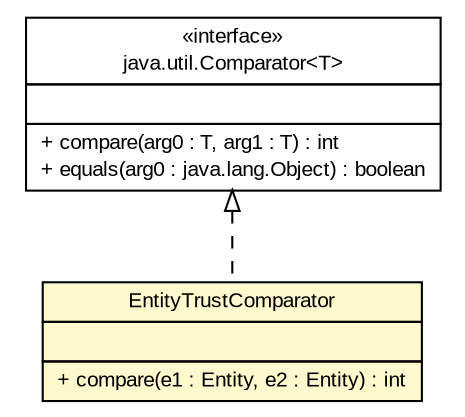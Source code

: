 #!/usr/local/bin/dot
#
# Class diagram 
# Generated by UMLGraph version 5.2 (http://www.umlgraph.org/)
#

digraph G {
	edge [fontname="arial",fontsize=10,labelfontname="arial",labelfontsize=10];
	node [fontname="arial",fontsize=10,shape=plaintext];
	nodesep=0.25;
	ranksep=0.5;
	// tud.iir.extraction.entity.EntityTrustComparator
	c24417 [label=<<table title="tud.iir.extraction.entity.EntityTrustComparator" border="0" cellborder="1" cellspacing="0" cellpadding="2" port="p" bgcolor="lemonChiffon" href="./EntityTrustComparator.html">
		<tr><td><table border="0" cellspacing="0" cellpadding="1">
<tr><td align="center" balign="center"> EntityTrustComparator </td></tr>
		</table></td></tr>
		<tr><td><table border="0" cellspacing="0" cellpadding="1">
<tr><td align="left" balign="left">  </td></tr>
		</table></td></tr>
		<tr><td><table border="0" cellspacing="0" cellpadding="1">
<tr><td align="left" balign="left"> + compare(e1 : Entity, e2 : Entity) : int </td></tr>
		</table></td></tr>
		</table>>, fontname="arial", fontcolor="black", fontsize=10.0];
	//tud.iir.extraction.entity.EntityTrustComparator implements java.util.Comparator<T>
	c24569:p -> c24417:p [dir=back,arrowtail=empty,style=dashed];
	// java.util.Comparator<T>
	c24569 [label=<<table title="java.util.Comparator" border="0" cellborder="1" cellspacing="0" cellpadding="2" port="p" href="http://java.sun.com/j2se/1.4.2/docs/api/java/util/Comparator.html">
		<tr><td><table border="0" cellspacing="0" cellpadding="1">
<tr><td align="center" balign="center"> &#171;interface&#187; </td></tr>
<tr><td align="center" balign="center"> java.util.Comparator&lt;T&gt; </td></tr>
		</table></td></tr>
		<tr><td><table border="0" cellspacing="0" cellpadding="1">
<tr><td align="left" balign="left">  </td></tr>
		</table></td></tr>
		<tr><td><table border="0" cellspacing="0" cellpadding="1">
<tr><td align="left" balign="left"> + compare(arg0 : T, arg1 : T) : int </td></tr>
<tr><td align="left" balign="left"> + equals(arg0 : java.lang.Object) : boolean </td></tr>
		</table></td></tr>
		</table>>, fontname="arial", fontcolor="black", fontsize=10.0];
}

